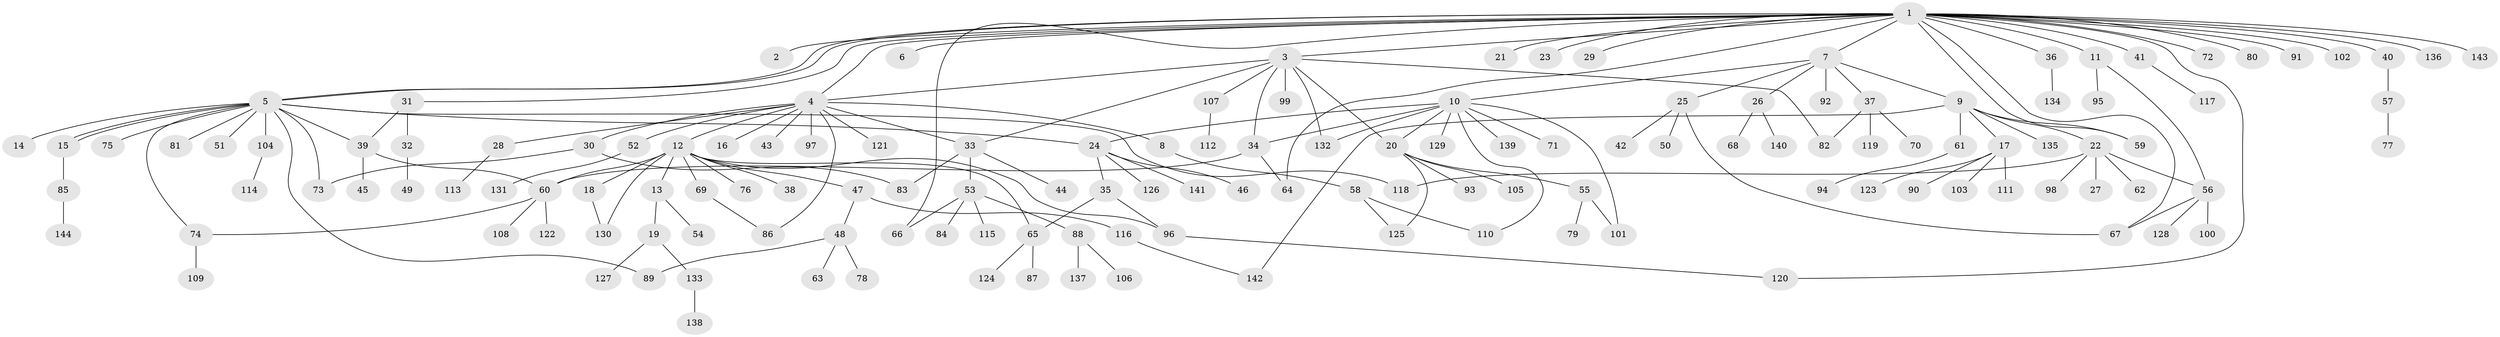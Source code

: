 // coarse degree distribution, {25: 0.00909090909090909, 11: 0.00909090909090909, 14: 0.00909090909090909, 16: 0.00909090909090909, 1: 0.5545454545454546, 12: 0.00909090909090909, 3: 0.09090909090909091, 9: 0.00909090909090909, 10: 0.00909090909090909, 2: 0.2, 4: 0.045454545454545456, 6: 0.01818181818181818, 5: 0.01818181818181818, 8: 0.00909090909090909}
// Generated by graph-tools (version 1.1) at 2025/23/03/03/25 07:23:50]
// undirected, 144 vertices, 175 edges
graph export_dot {
graph [start="1"]
  node [color=gray90,style=filled];
  1;
  2;
  3;
  4;
  5;
  6;
  7;
  8;
  9;
  10;
  11;
  12;
  13;
  14;
  15;
  16;
  17;
  18;
  19;
  20;
  21;
  22;
  23;
  24;
  25;
  26;
  27;
  28;
  29;
  30;
  31;
  32;
  33;
  34;
  35;
  36;
  37;
  38;
  39;
  40;
  41;
  42;
  43;
  44;
  45;
  46;
  47;
  48;
  49;
  50;
  51;
  52;
  53;
  54;
  55;
  56;
  57;
  58;
  59;
  60;
  61;
  62;
  63;
  64;
  65;
  66;
  67;
  68;
  69;
  70;
  71;
  72;
  73;
  74;
  75;
  76;
  77;
  78;
  79;
  80;
  81;
  82;
  83;
  84;
  85;
  86;
  87;
  88;
  89;
  90;
  91;
  92;
  93;
  94;
  95;
  96;
  97;
  98;
  99;
  100;
  101;
  102;
  103;
  104;
  105;
  106;
  107;
  108;
  109;
  110;
  111;
  112;
  113;
  114;
  115;
  116;
  117;
  118;
  119;
  120;
  121;
  122;
  123;
  124;
  125;
  126;
  127;
  128;
  129;
  130;
  131;
  132;
  133;
  134;
  135;
  136;
  137;
  138;
  139;
  140;
  141;
  142;
  143;
  144;
  1 -- 2;
  1 -- 3;
  1 -- 4;
  1 -- 5;
  1 -- 5;
  1 -- 6;
  1 -- 7;
  1 -- 11;
  1 -- 21;
  1 -- 23;
  1 -- 29;
  1 -- 31;
  1 -- 36;
  1 -- 40;
  1 -- 41;
  1 -- 59;
  1 -- 64;
  1 -- 66;
  1 -- 67;
  1 -- 72;
  1 -- 80;
  1 -- 91;
  1 -- 102;
  1 -- 120;
  1 -- 136;
  1 -- 143;
  3 -- 4;
  3 -- 20;
  3 -- 33;
  3 -- 34;
  3 -- 82;
  3 -- 99;
  3 -- 107;
  3 -- 132;
  4 -- 8;
  4 -- 12;
  4 -- 16;
  4 -- 28;
  4 -- 30;
  4 -- 33;
  4 -- 43;
  4 -- 52;
  4 -- 86;
  4 -- 97;
  4 -- 121;
  5 -- 14;
  5 -- 15;
  5 -- 15;
  5 -- 24;
  5 -- 39;
  5 -- 51;
  5 -- 73;
  5 -- 74;
  5 -- 75;
  5 -- 81;
  5 -- 89;
  5 -- 104;
  5 -- 118;
  7 -- 9;
  7 -- 10;
  7 -- 25;
  7 -- 26;
  7 -- 37;
  7 -- 92;
  8 -- 58;
  9 -- 17;
  9 -- 22;
  9 -- 59;
  9 -- 61;
  9 -- 135;
  9 -- 142;
  10 -- 20;
  10 -- 24;
  10 -- 34;
  10 -- 71;
  10 -- 101;
  10 -- 110;
  10 -- 129;
  10 -- 132;
  10 -- 139;
  11 -- 56;
  11 -- 95;
  12 -- 13;
  12 -- 18;
  12 -- 38;
  12 -- 47;
  12 -- 60;
  12 -- 65;
  12 -- 69;
  12 -- 76;
  12 -- 96;
  12 -- 130;
  13 -- 19;
  13 -- 54;
  15 -- 85;
  17 -- 90;
  17 -- 103;
  17 -- 111;
  17 -- 123;
  18 -- 130;
  19 -- 127;
  19 -- 133;
  20 -- 55;
  20 -- 93;
  20 -- 105;
  20 -- 125;
  22 -- 27;
  22 -- 56;
  22 -- 62;
  22 -- 98;
  22 -- 118;
  24 -- 35;
  24 -- 46;
  24 -- 126;
  24 -- 141;
  25 -- 42;
  25 -- 50;
  25 -- 67;
  26 -- 68;
  26 -- 140;
  28 -- 113;
  30 -- 73;
  30 -- 83;
  31 -- 32;
  31 -- 39;
  32 -- 49;
  33 -- 44;
  33 -- 53;
  33 -- 83;
  34 -- 60;
  34 -- 64;
  35 -- 65;
  35 -- 96;
  36 -- 134;
  37 -- 70;
  37 -- 82;
  37 -- 119;
  39 -- 45;
  39 -- 60;
  40 -- 57;
  41 -- 117;
  47 -- 48;
  47 -- 116;
  48 -- 63;
  48 -- 78;
  48 -- 89;
  52 -- 131;
  53 -- 66;
  53 -- 84;
  53 -- 88;
  53 -- 115;
  55 -- 79;
  55 -- 101;
  56 -- 67;
  56 -- 100;
  56 -- 128;
  57 -- 77;
  58 -- 110;
  58 -- 125;
  60 -- 74;
  60 -- 108;
  60 -- 122;
  61 -- 94;
  65 -- 87;
  65 -- 124;
  69 -- 86;
  74 -- 109;
  85 -- 144;
  88 -- 106;
  88 -- 137;
  96 -- 120;
  104 -- 114;
  107 -- 112;
  116 -- 142;
  133 -- 138;
}
